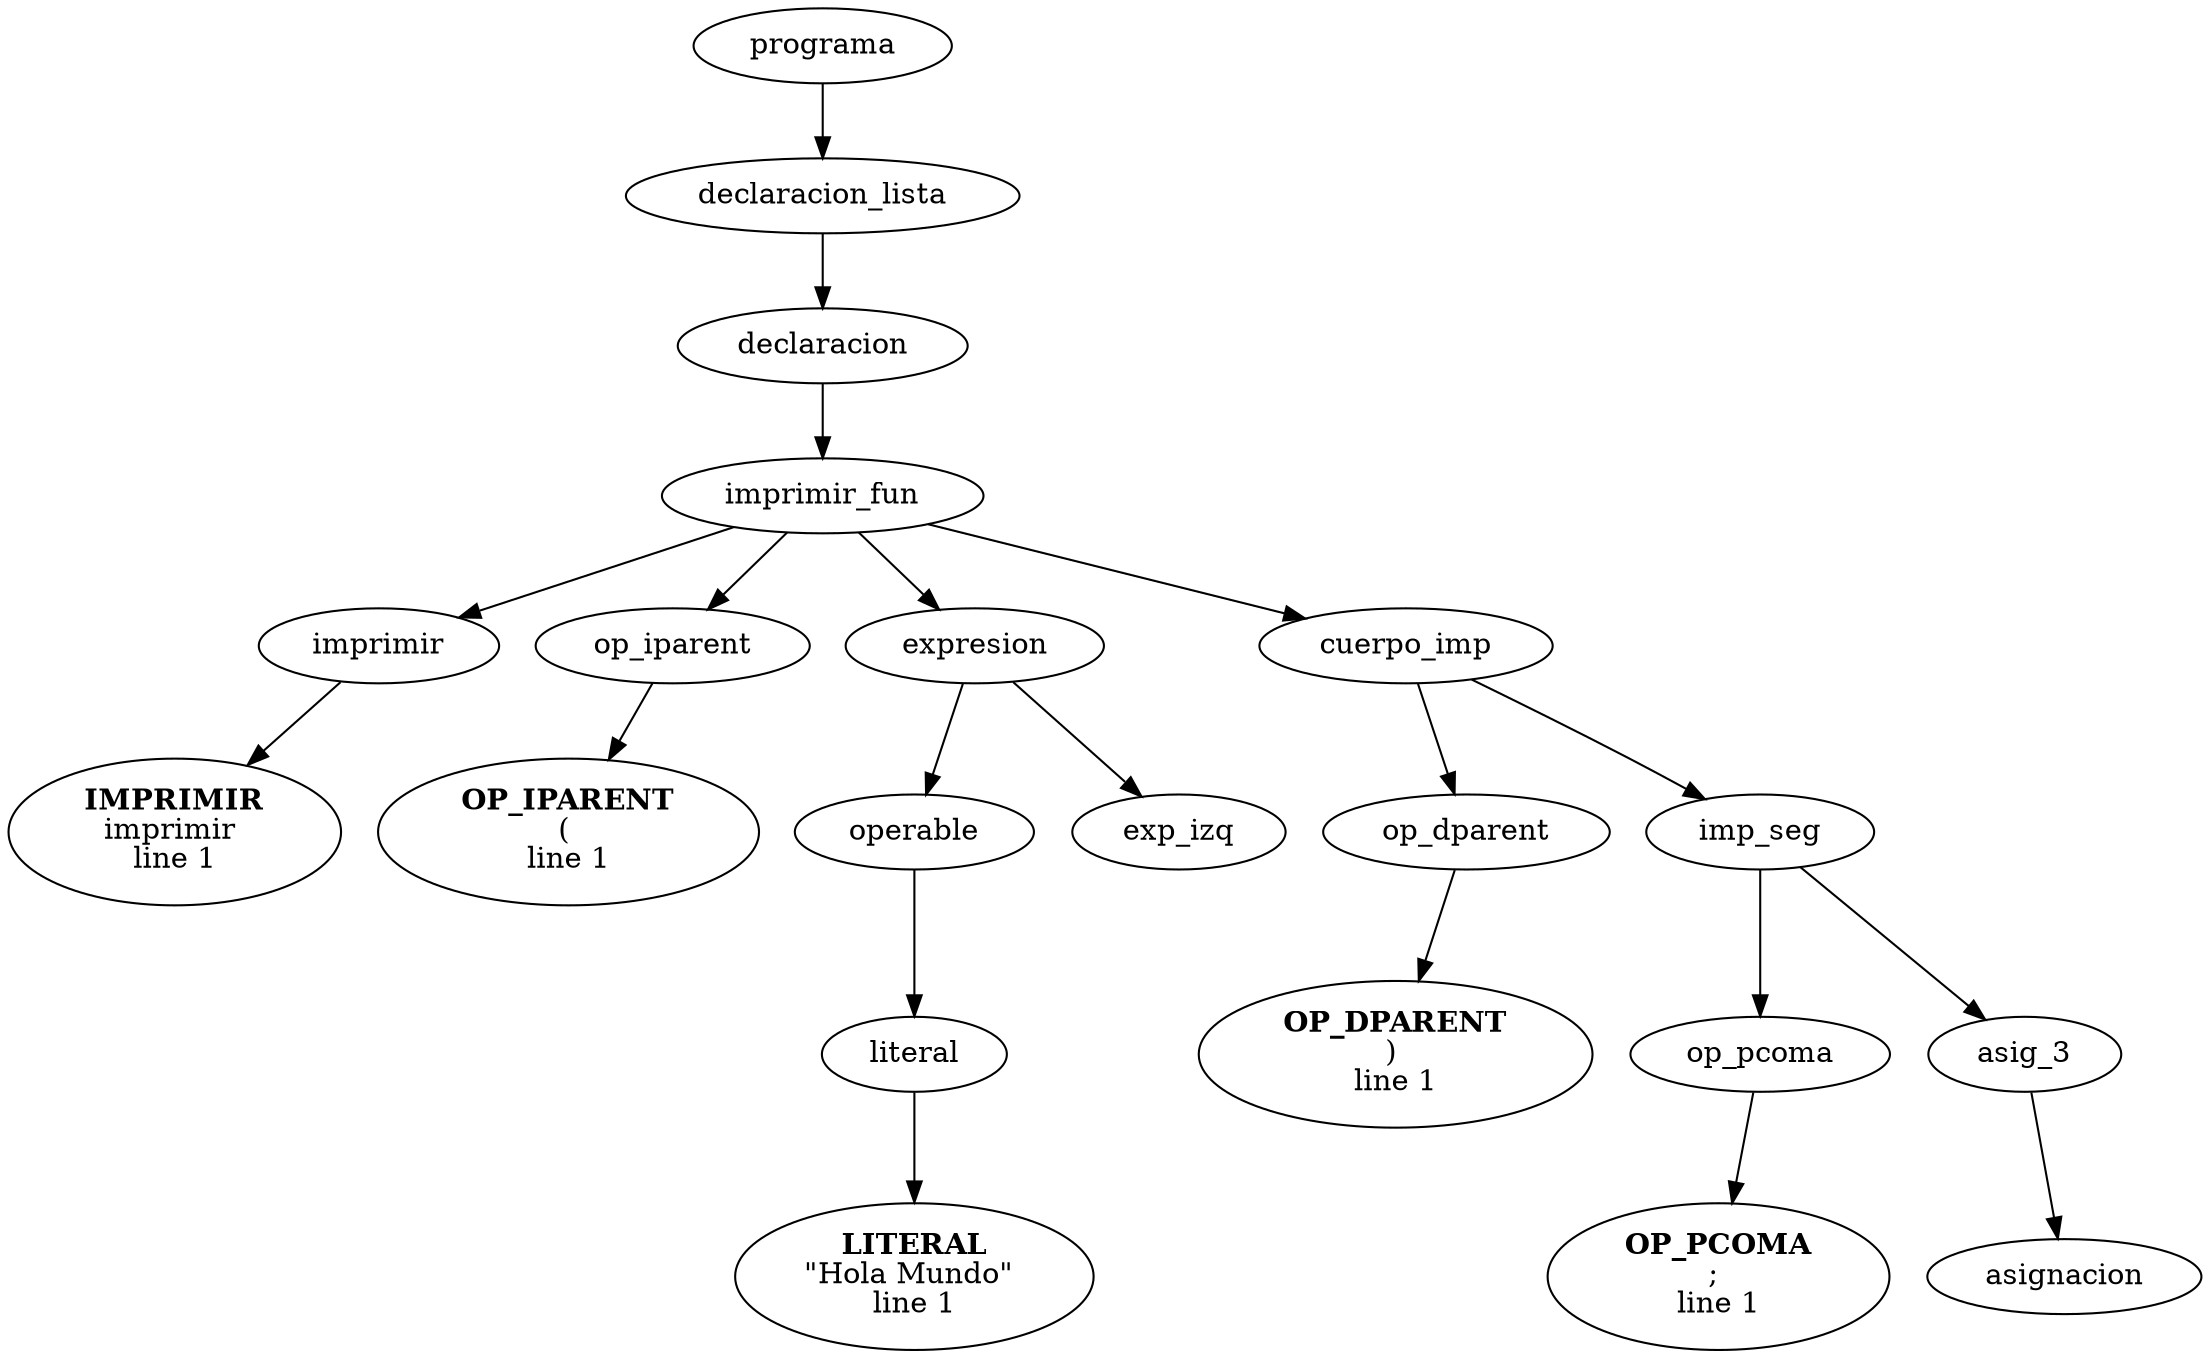 digraph G { 
1 [ label=" programa " ]; 
3 [ label=" declaracion_lista " ]; 
4 [ label=" declaracion " ]; 
5 [ label=" imprimir_fun " ]; 
6 [ label=" cuerpo_imp " ]; 
7 [ label=" expresion " ]; 
8 [ label=" op_iparent " ]; 
9 [ label=" imprimir " ]; 
10 [ label=< <b>IMPRIMIR</b> <br/>imprimir <br/> line 1 > ]; 
11 [ label=< <b>OP_IPARENT</b> <br/>( <br/> line 1 > ]; 
12 [ label=" exp_izq " ]; 
13 [ label=" operable " ]; 
14 [ label=" literal " ]; 
15 [ label=< <b>LITERAL</b> <br/>"Hola Mundo" <br/> line 1 > ]; 
16 [ label=" imp_seg " ]; 
17 [ label=" op_dparent " ]; 
18 [ label=< <b>OP_DPARENT</b> <br/>) <br/> line 1 > ]; 
19 [ label=" asig_3 " ]; 
20 [ label=" op_pcoma " ]; 
21 [ label=< <b>OP_PCOMA</b> <br/>; <br/> line 1 > ]; 
22 [ label=" asignacion " ]; 
1 -> 3; 
3 -> 4; 
4 -> 5; 
5 -> 9; 
9 -> 10; 
{ 
    rank = same; 
    edge[ style=invis]; 
10; 
    rankdir = LR; 
} 
5 -> 8; 
8 -> 11; 
{ 
    rank = same; 
    edge[ style=invis]; 
11; 
    rankdir = LR; 
} 
5 -> 7; 
7 -> 13; 
13 -> 14; 
14 -> 15; 
{ 
    rank = same; 
    edge[ style=invis]; 
15; 
    rankdir = LR; 
} 
{ 
    rank = same; 
    edge[ style=invis]; 
14; 
    rankdir = LR; 
} 
7 -> 12; 
{ 
    rank = same; 
    edge[ style=invis]; 
13 -> 12; 
    rankdir = LR; 
} 
5 -> 6; 
6 -> 17; 
17 -> 18; 
{ 
    rank = same; 
    edge[ style=invis]; 
18; 
    rankdir = LR; 
} 
6 -> 16; 
16 -> 20; 
20 -> 21; 
{ 
    rank = same; 
    edge[ style=invis]; 
21; 
    rankdir = LR; 
} 
16 -> 19; 
19 -> 22; 
{ 
    rank = same; 
    edge[ style=invis]; 
22; 
    rankdir = LR; 
} 
{ 
    rank = same; 
    edge[ style=invis]; 
20 -> 19; 
    rankdir = LR; 
} 
{ 
    rank = same; 
    edge[ style=invis]; 
17 -> 16; 
    rankdir = LR; 
} 
{ 
    rank = same; 
    edge[ style=invis]; 
9 -> 8 -> 7 -> 6; 
    rankdir = LR; 
} 
{ 
    rank = same; 
    edge[ style=invis]; 
5; 
    rankdir = LR; 
} 
{ 
    rank = same; 
    edge[ style=invis]; 
4; 
    rankdir = LR; 
} 
{ 
    rank = same; 
    edge[ style=invis]; 
3; 
    rankdir = LR; 
} 
}
